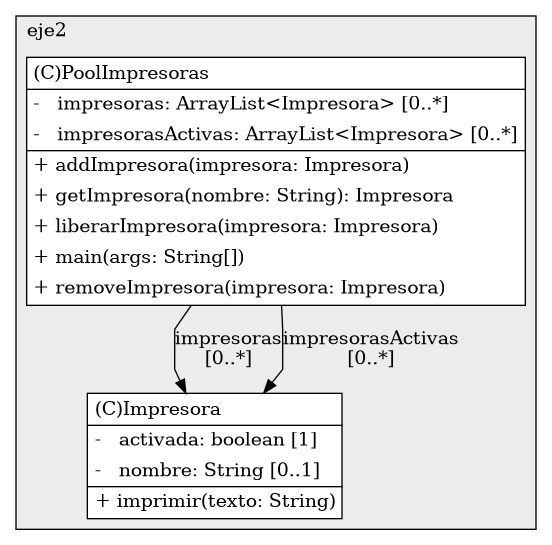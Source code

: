 @startuml

/' diagram meta data start
config=StructureConfiguration;
{
  "projectClassification": {
    "searchMode": "OpenProject", // OpenProject, AllProjects
    "includedProjects": "",
    "pathEndKeywords": "*.impl",
    "isClientPath": "",
    "isClientName": "",
    "isTestPath": "",
    "isTestName": "",
    "isMappingPath": "",
    "isMappingName": "",
    "isDataAccessPath": "",
    "isDataAccessName": "",
    "isDataStructurePath": "",
    "isDataStructureName": "",
    "isInterfaceStructuresPath": "",
    "isInterfaceStructuresName": "",
    "isEntryPointPath": "",
    "isEntryPointName": ""
  },
  "graphRestriction": {
    "classPackageExcludeFilter": "",
    "classPackageIncludeFilter": "",
    "classNameExcludeFilter": "",
    "classNameIncludeFilter": "",
    "methodNameExcludeFilter": "",
    "methodNameIncludeFilter": "",
    "removeByInheritance": "", // inheritance/annotation based filtering is done in a second step
    "removeByAnnotation": "",
    "removeByClassPackage": "", // cleanup the graph after inheritance/annotation based filtering is done
    "removeByClassName": "",
    "cutMappings": false,
    "cutEnum": true,
    "cutTests": true,
    "cutClient": true,
    "cutDataAccess": true,
    "cutInterfaceStructures": true,
    "cutDataStructures": true,
    "cutGetterAndSetter": true,
    "cutConstructors": true
  },
  "graphTraversal": {
    "forwardDepth": 3,
    "backwardDepth": 3,
    "classPackageExcludeFilter": "",
    "classPackageIncludeFilter": "",
    "classNameExcludeFilter": "",
    "classNameIncludeFilter": "",
    "methodNameExcludeFilter": "",
    "methodNameIncludeFilter": "",
    "hideMappings": false,
    "hideDataStructures": false,
    "hidePrivateMethods": true,
    "hideInterfaceCalls": true, // indirection: implementation -> interface (is hidden) -> implementation
    "onlyShowApplicationEntryPoints": false // root node is included
  },
  "details": {
    "aggregation": "GroupByClass", // ByClass, GroupByClass, None
    "showClassGenericTypes": true,
    "showMethods": true,
    "showMethodParameterNames": true,
    "showMethodParameterTypes": true,
    "showMethodReturnType": true,
    "showPackageLevels": 2,
    "showDetailedClassStructure": true
  },
  "rootClass": "TP1.eje2.PoolImpresoras"
}
diagram meta data end '/



digraph g {
    rankdir="TB"
    splines=polyline
    

'nodes 
subgraph cluster_3113938 { 
   	label=eje2
	labeljust=l
	fillcolor="#ececec"
	style=filled
   
   Impresora198545173[
	label=<<TABLE BORDER="1" CELLBORDER="0" CELLPADDING="4" CELLSPACING="0">
<TR><TD ALIGN="LEFT" >(C)Impresora</TD></TR>
<HR/>
<TR><TD ALIGN="LEFT" >-   activada: boolean [1]</TD></TR>
<TR><TD ALIGN="LEFT" >-   nombre: String [0..1]</TD></TR>
<HR/>
<TR><TD ALIGN="LEFT" >+ imprimir(texto: String)</TD></TR>
</TABLE>>
	style=filled
	margin=0
	shape=plaintext
	fillcolor="#FFFFFF"
];

PoolImpresoras198545173[
	label=<<TABLE BORDER="1" CELLBORDER="0" CELLPADDING="4" CELLSPACING="0">
<TR><TD ALIGN="LEFT" >(C)PoolImpresoras</TD></TR>
<HR/>
<TR><TD ALIGN="LEFT" >-   impresoras: ArrayList&lt;Impresora&gt; [0..*]</TD></TR>
<TR><TD ALIGN="LEFT" >-   impresorasActivas: ArrayList&lt;Impresora&gt; [0..*]</TD></TR>
<HR/>
<TR><TD ALIGN="LEFT" >+ addImpresora(impresora: Impresora)</TD></TR>
<TR><TD ALIGN="LEFT" >+ getImpresora(nombre: String): Impresora</TD></TR>
<TR><TD ALIGN="LEFT" >+ liberarImpresora(impresora: Impresora)</TD></TR>
<TR><TD ALIGN="LEFT" >+ main(args: String[])</TD></TR>
<TR><TD ALIGN="LEFT" >+ removeImpresora(impresora: Impresora)</TD></TR>
</TABLE>>
	style=filled
	margin=0
	shape=plaintext
	fillcolor="#FFFFFF"
];
} 

'edges    
PoolImpresoras198545173 -> Impresora198545173[label="impresoras
[0..*]"];
PoolImpresoras198545173 -> Impresora198545173[label="impresorasActivas
[0..*]"];
    
}
@enduml